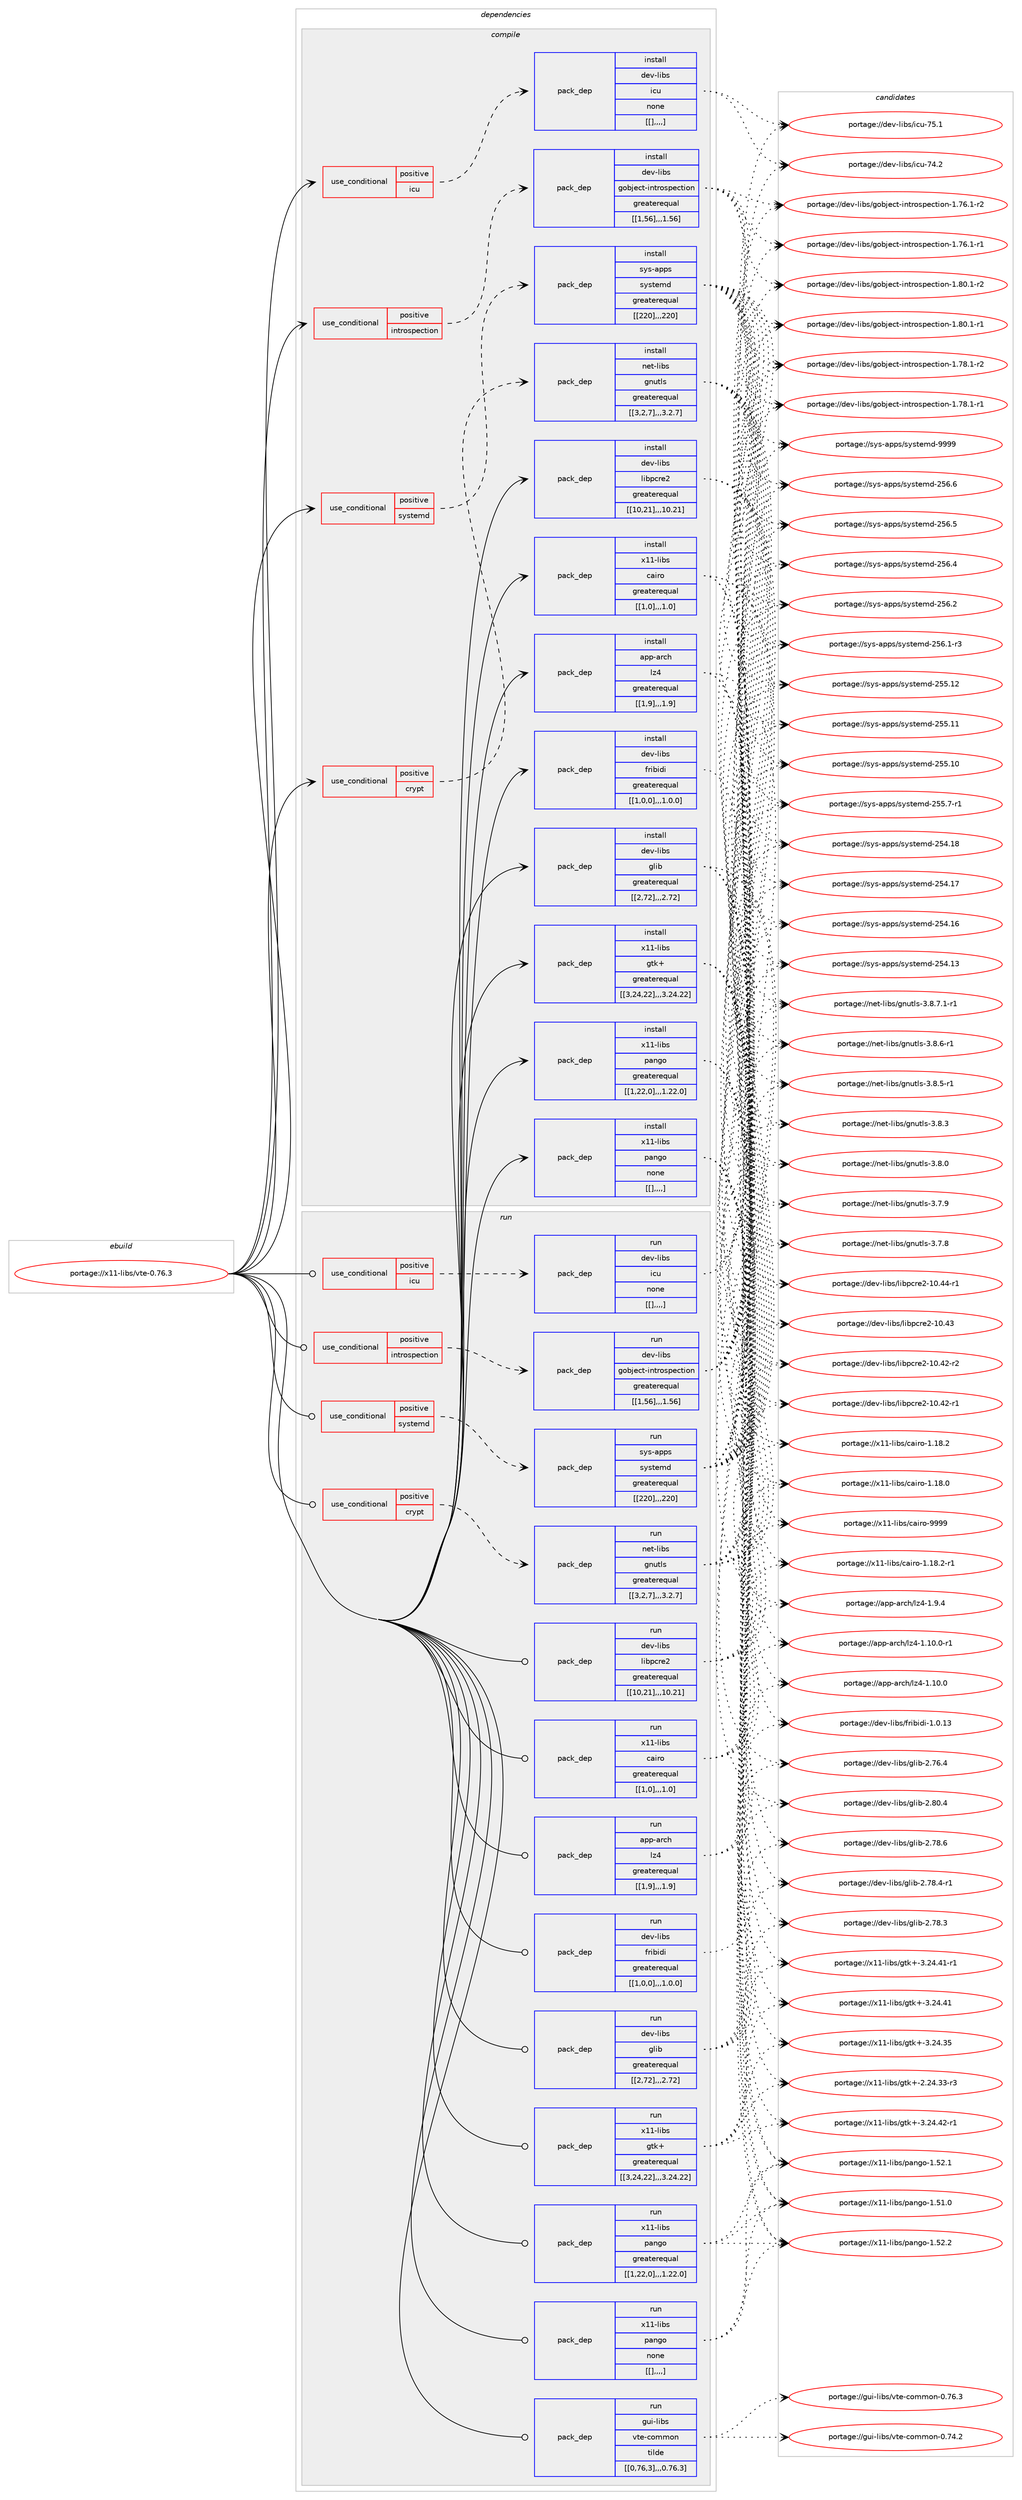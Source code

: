 digraph prolog {

# *************
# Graph options
# *************

newrank=true;
concentrate=true;
compound=true;
graph [rankdir=LR,fontname=Helvetica,fontsize=10,ranksep=1.5];#, ranksep=2.5, nodesep=0.2];
edge  [arrowhead=vee];
node  [fontname=Helvetica,fontsize=10];

# **********
# The ebuild
# **********

subgraph cluster_leftcol {
color=gray;
label=<<i>ebuild</i>>;
id [label="portage://x11-libs/vte-0.76.3", color=red, width=4, href="../x11-libs/vte-0.76.3.svg"];
}

# ****************
# The dependencies
# ****************

subgraph cluster_midcol {
color=gray;
label=<<i>dependencies</i>>;
subgraph cluster_compile {
fillcolor="#eeeeee";
style=filled;
label=<<i>compile</i>>;
subgraph cond11473 {
dependency32632 [label=<<TABLE BORDER="0" CELLBORDER="1" CELLSPACING="0" CELLPADDING="4"><TR><TD ROWSPAN="3" CELLPADDING="10">use_conditional</TD></TR><TR><TD>positive</TD></TR><TR><TD>crypt</TD></TR></TABLE>>, shape=none, color=red];
subgraph pack20931 {
dependency32633 [label=<<TABLE BORDER="0" CELLBORDER="1" CELLSPACING="0" CELLPADDING="4" WIDTH="220"><TR><TD ROWSPAN="6" CELLPADDING="30">pack_dep</TD></TR><TR><TD WIDTH="110">install</TD></TR><TR><TD>net-libs</TD></TR><TR><TD>gnutls</TD></TR><TR><TD>greaterequal</TD></TR><TR><TD>[[3,2,7],,,3.2.7]</TD></TR></TABLE>>, shape=none, color=blue];
}
dependency32632:e -> dependency32633:w [weight=20,style="dashed",arrowhead="vee"];
}
id:e -> dependency32632:w [weight=20,style="solid",arrowhead="vee"];
subgraph cond11474 {
dependency32634 [label=<<TABLE BORDER="0" CELLBORDER="1" CELLSPACING="0" CELLPADDING="4"><TR><TD ROWSPAN="3" CELLPADDING="10">use_conditional</TD></TR><TR><TD>positive</TD></TR><TR><TD>icu</TD></TR></TABLE>>, shape=none, color=red];
subgraph pack20932 {
dependency32635 [label=<<TABLE BORDER="0" CELLBORDER="1" CELLSPACING="0" CELLPADDING="4" WIDTH="220"><TR><TD ROWSPAN="6" CELLPADDING="30">pack_dep</TD></TR><TR><TD WIDTH="110">install</TD></TR><TR><TD>dev-libs</TD></TR><TR><TD>icu</TD></TR><TR><TD>none</TD></TR><TR><TD>[[],,,,]</TD></TR></TABLE>>, shape=none, color=blue];
}
dependency32634:e -> dependency32635:w [weight=20,style="dashed",arrowhead="vee"];
}
id:e -> dependency32634:w [weight=20,style="solid",arrowhead="vee"];
subgraph cond11475 {
dependency32636 [label=<<TABLE BORDER="0" CELLBORDER="1" CELLSPACING="0" CELLPADDING="4"><TR><TD ROWSPAN="3" CELLPADDING="10">use_conditional</TD></TR><TR><TD>positive</TD></TR><TR><TD>introspection</TD></TR></TABLE>>, shape=none, color=red];
subgraph pack20933 {
dependency32637 [label=<<TABLE BORDER="0" CELLBORDER="1" CELLSPACING="0" CELLPADDING="4" WIDTH="220"><TR><TD ROWSPAN="6" CELLPADDING="30">pack_dep</TD></TR><TR><TD WIDTH="110">install</TD></TR><TR><TD>dev-libs</TD></TR><TR><TD>gobject-introspection</TD></TR><TR><TD>greaterequal</TD></TR><TR><TD>[[1,56],,,1.56]</TD></TR></TABLE>>, shape=none, color=blue];
}
dependency32636:e -> dependency32637:w [weight=20,style="dashed",arrowhead="vee"];
}
id:e -> dependency32636:w [weight=20,style="solid",arrowhead="vee"];
subgraph cond11476 {
dependency32638 [label=<<TABLE BORDER="0" CELLBORDER="1" CELLSPACING="0" CELLPADDING="4"><TR><TD ROWSPAN="3" CELLPADDING="10">use_conditional</TD></TR><TR><TD>positive</TD></TR><TR><TD>systemd</TD></TR></TABLE>>, shape=none, color=red];
subgraph pack20934 {
dependency32639 [label=<<TABLE BORDER="0" CELLBORDER="1" CELLSPACING="0" CELLPADDING="4" WIDTH="220"><TR><TD ROWSPAN="6" CELLPADDING="30">pack_dep</TD></TR><TR><TD WIDTH="110">install</TD></TR><TR><TD>sys-apps</TD></TR><TR><TD>systemd</TD></TR><TR><TD>greaterequal</TD></TR><TR><TD>[[220],,,220]</TD></TR></TABLE>>, shape=none, color=blue];
}
dependency32638:e -> dependency32639:w [weight=20,style="dashed",arrowhead="vee"];
}
id:e -> dependency32638:w [weight=20,style="solid",arrowhead="vee"];
subgraph pack20935 {
dependency32640 [label=<<TABLE BORDER="0" CELLBORDER="1" CELLSPACING="0" CELLPADDING="4" WIDTH="220"><TR><TD ROWSPAN="6" CELLPADDING="30">pack_dep</TD></TR><TR><TD WIDTH="110">install</TD></TR><TR><TD>app-arch</TD></TR><TR><TD>lz4</TD></TR><TR><TD>greaterequal</TD></TR><TR><TD>[[1,9],,,1.9]</TD></TR></TABLE>>, shape=none, color=blue];
}
id:e -> dependency32640:w [weight=20,style="solid",arrowhead="vee"];
subgraph pack20936 {
dependency32641 [label=<<TABLE BORDER="0" CELLBORDER="1" CELLSPACING="0" CELLPADDING="4" WIDTH="220"><TR><TD ROWSPAN="6" CELLPADDING="30">pack_dep</TD></TR><TR><TD WIDTH="110">install</TD></TR><TR><TD>dev-libs</TD></TR><TR><TD>fribidi</TD></TR><TR><TD>greaterequal</TD></TR><TR><TD>[[1,0,0],,,1.0.0]</TD></TR></TABLE>>, shape=none, color=blue];
}
id:e -> dependency32641:w [weight=20,style="solid",arrowhead="vee"];
subgraph pack20937 {
dependency32642 [label=<<TABLE BORDER="0" CELLBORDER="1" CELLSPACING="0" CELLPADDING="4" WIDTH="220"><TR><TD ROWSPAN="6" CELLPADDING="30">pack_dep</TD></TR><TR><TD WIDTH="110">install</TD></TR><TR><TD>dev-libs</TD></TR><TR><TD>glib</TD></TR><TR><TD>greaterequal</TD></TR><TR><TD>[[2,72],,,2.72]</TD></TR></TABLE>>, shape=none, color=blue];
}
id:e -> dependency32642:w [weight=20,style="solid",arrowhead="vee"];
subgraph pack20938 {
dependency32643 [label=<<TABLE BORDER="0" CELLBORDER="1" CELLSPACING="0" CELLPADDING="4" WIDTH="220"><TR><TD ROWSPAN="6" CELLPADDING="30">pack_dep</TD></TR><TR><TD WIDTH="110">install</TD></TR><TR><TD>dev-libs</TD></TR><TR><TD>libpcre2</TD></TR><TR><TD>greaterequal</TD></TR><TR><TD>[[10,21],,,10.21]</TD></TR></TABLE>>, shape=none, color=blue];
}
id:e -> dependency32643:w [weight=20,style="solid",arrowhead="vee"];
subgraph pack20939 {
dependency32644 [label=<<TABLE BORDER="0" CELLBORDER="1" CELLSPACING="0" CELLPADDING="4" WIDTH="220"><TR><TD ROWSPAN="6" CELLPADDING="30">pack_dep</TD></TR><TR><TD WIDTH="110">install</TD></TR><TR><TD>x11-libs</TD></TR><TR><TD>cairo</TD></TR><TR><TD>greaterequal</TD></TR><TR><TD>[[1,0],,,1.0]</TD></TR></TABLE>>, shape=none, color=blue];
}
id:e -> dependency32644:w [weight=20,style="solid",arrowhead="vee"];
subgraph pack20940 {
dependency32645 [label=<<TABLE BORDER="0" CELLBORDER="1" CELLSPACING="0" CELLPADDING="4" WIDTH="220"><TR><TD ROWSPAN="6" CELLPADDING="30">pack_dep</TD></TR><TR><TD WIDTH="110">install</TD></TR><TR><TD>x11-libs</TD></TR><TR><TD>gtk+</TD></TR><TR><TD>greaterequal</TD></TR><TR><TD>[[3,24,22],,,3.24.22]</TD></TR></TABLE>>, shape=none, color=blue];
}
id:e -> dependency32645:w [weight=20,style="solid",arrowhead="vee"];
subgraph pack20941 {
dependency32646 [label=<<TABLE BORDER="0" CELLBORDER="1" CELLSPACING="0" CELLPADDING="4" WIDTH="220"><TR><TD ROWSPAN="6" CELLPADDING="30">pack_dep</TD></TR><TR><TD WIDTH="110">install</TD></TR><TR><TD>x11-libs</TD></TR><TR><TD>pango</TD></TR><TR><TD>greaterequal</TD></TR><TR><TD>[[1,22,0],,,1.22.0]</TD></TR></TABLE>>, shape=none, color=blue];
}
id:e -> dependency32646:w [weight=20,style="solid",arrowhead="vee"];
subgraph pack20942 {
dependency32647 [label=<<TABLE BORDER="0" CELLBORDER="1" CELLSPACING="0" CELLPADDING="4" WIDTH="220"><TR><TD ROWSPAN="6" CELLPADDING="30">pack_dep</TD></TR><TR><TD WIDTH="110">install</TD></TR><TR><TD>x11-libs</TD></TR><TR><TD>pango</TD></TR><TR><TD>none</TD></TR><TR><TD>[[],,,,]</TD></TR></TABLE>>, shape=none, color=blue];
}
id:e -> dependency32647:w [weight=20,style="solid",arrowhead="vee"];
}
subgraph cluster_compileandrun {
fillcolor="#eeeeee";
style=filled;
label=<<i>compile and run</i>>;
}
subgraph cluster_run {
fillcolor="#eeeeee";
style=filled;
label=<<i>run</i>>;
subgraph cond11477 {
dependency32648 [label=<<TABLE BORDER="0" CELLBORDER="1" CELLSPACING="0" CELLPADDING="4"><TR><TD ROWSPAN="3" CELLPADDING="10">use_conditional</TD></TR><TR><TD>positive</TD></TR><TR><TD>crypt</TD></TR></TABLE>>, shape=none, color=red];
subgraph pack20943 {
dependency32649 [label=<<TABLE BORDER="0" CELLBORDER="1" CELLSPACING="0" CELLPADDING="4" WIDTH="220"><TR><TD ROWSPAN="6" CELLPADDING="30">pack_dep</TD></TR><TR><TD WIDTH="110">run</TD></TR><TR><TD>net-libs</TD></TR><TR><TD>gnutls</TD></TR><TR><TD>greaterequal</TD></TR><TR><TD>[[3,2,7],,,3.2.7]</TD></TR></TABLE>>, shape=none, color=blue];
}
dependency32648:e -> dependency32649:w [weight=20,style="dashed",arrowhead="vee"];
}
id:e -> dependency32648:w [weight=20,style="solid",arrowhead="odot"];
subgraph cond11478 {
dependency32650 [label=<<TABLE BORDER="0" CELLBORDER="1" CELLSPACING="0" CELLPADDING="4"><TR><TD ROWSPAN="3" CELLPADDING="10">use_conditional</TD></TR><TR><TD>positive</TD></TR><TR><TD>icu</TD></TR></TABLE>>, shape=none, color=red];
subgraph pack20944 {
dependency32651 [label=<<TABLE BORDER="0" CELLBORDER="1" CELLSPACING="0" CELLPADDING="4" WIDTH="220"><TR><TD ROWSPAN="6" CELLPADDING="30">pack_dep</TD></TR><TR><TD WIDTH="110">run</TD></TR><TR><TD>dev-libs</TD></TR><TR><TD>icu</TD></TR><TR><TD>none</TD></TR><TR><TD>[[],,,,]</TD></TR></TABLE>>, shape=none, color=blue];
}
dependency32650:e -> dependency32651:w [weight=20,style="dashed",arrowhead="vee"];
}
id:e -> dependency32650:w [weight=20,style="solid",arrowhead="odot"];
subgraph cond11479 {
dependency32652 [label=<<TABLE BORDER="0" CELLBORDER="1" CELLSPACING="0" CELLPADDING="4"><TR><TD ROWSPAN="3" CELLPADDING="10">use_conditional</TD></TR><TR><TD>positive</TD></TR><TR><TD>introspection</TD></TR></TABLE>>, shape=none, color=red];
subgraph pack20945 {
dependency32653 [label=<<TABLE BORDER="0" CELLBORDER="1" CELLSPACING="0" CELLPADDING="4" WIDTH="220"><TR><TD ROWSPAN="6" CELLPADDING="30">pack_dep</TD></TR><TR><TD WIDTH="110">run</TD></TR><TR><TD>dev-libs</TD></TR><TR><TD>gobject-introspection</TD></TR><TR><TD>greaterequal</TD></TR><TR><TD>[[1,56],,,1.56]</TD></TR></TABLE>>, shape=none, color=blue];
}
dependency32652:e -> dependency32653:w [weight=20,style="dashed",arrowhead="vee"];
}
id:e -> dependency32652:w [weight=20,style="solid",arrowhead="odot"];
subgraph cond11480 {
dependency32654 [label=<<TABLE BORDER="0" CELLBORDER="1" CELLSPACING="0" CELLPADDING="4"><TR><TD ROWSPAN="3" CELLPADDING="10">use_conditional</TD></TR><TR><TD>positive</TD></TR><TR><TD>systemd</TD></TR></TABLE>>, shape=none, color=red];
subgraph pack20946 {
dependency32655 [label=<<TABLE BORDER="0" CELLBORDER="1" CELLSPACING="0" CELLPADDING="4" WIDTH="220"><TR><TD ROWSPAN="6" CELLPADDING="30">pack_dep</TD></TR><TR><TD WIDTH="110">run</TD></TR><TR><TD>sys-apps</TD></TR><TR><TD>systemd</TD></TR><TR><TD>greaterequal</TD></TR><TR><TD>[[220],,,220]</TD></TR></TABLE>>, shape=none, color=blue];
}
dependency32654:e -> dependency32655:w [weight=20,style="dashed",arrowhead="vee"];
}
id:e -> dependency32654:w [weight=20,style="solid",arrowhead="odot"];
subgraph pack20947 {
dependency32656 [label=<<TABLE BORDER="0" CELLBORDER="1" CELLSPACING="0" CELLPADDING="4" WIDTH="220"><TR><TD ROWSPAN="6" CELLPADDING="30">pack_dep</TD></TR><TR><TD WIDTH="110">run</TD></TR><TR><TD>app-arch</TD></TR><TR><TD>lz4</TD></TR><TR><TD>greaterequal</TD></TR><TR><TD>[[1,9],,,1.9]</TD></TR></TABLE>>, shape=none, color=blue];
}
id:e -> dependency32656:w [weight=20,style="solid",arrowhead="odot"];
subgraph pack20948 {
dependency32657 [label=<<TABLE BORDER="0" CELLBORDER="1" CELLSPACING="0" CELLPADDING="4" WIDTH="220"><TR><TD ROWSPAN="6" CELLPADDING="30">pack_dep</TD></TR><TR><TD WIDTH="110">run</TD></TR><TR><TD>dev-libs</TD></TR><TR><TD>fribidi</TD></TR><TR><TD>greaterequal</TD></TR><TR><TD>[[1,0,0],,,1.0.0]</TD></TR></TABLE>>, shape=none, color=blue];
}
id:e -> dependency32657:w [weight=20,style="solid",arrowhead="odot"];
subgraph pack20949 {
dependency32658 [label=<<TABLE BORDER="0" CELLBORDER="1" CELLSPACING="0" CELLPADDING="4" WIDTH="220"><TR><TD ROWSPAN="6" CELLPADDING="30">pack_dep</TD></TR><TR><TD WIDTH="110">run</TD></TR><TR><TD>dev-libs</TD></TR><TR><TD>glib</TD></TR><TR><TD>greaterequal</TD></TR><TR><TD>[[2,72],,,2.72]</TD></TR></TABLE>>, shape=none, color=blue];
}
id:e -> dependency32658:w [weight=20,style="solid",arrowhead="odot"];
subgraph pack20950 {
dependency32659 [label=<<TABLE BORDER="0" CELLBORDER="1" CELLSPACING="0" CELLPADDING="4" WIDTH="220"><TR><TD ROWSPAN="6" CELLPADDING="30">pack_dep</TD></TR><TR><TD WIDTH="110">run</TD></TR><TR><TD>dev-libs</TD></TR><TR><TD>libpcre2</TD></TR><TR><TD>greaterequal</TD></TR><TR><TD>[[10,21],,,10.21]</TD></TR></TABLE>>, shape=none, color=blue];
}
id:e -> dependency32659:w [weight=20,style="solid",arrowhead="odot"];
subgraph pack20951 {
dependency32660 [label=<<TABLE BORDER="0" CELLBORDER="1" CELLSPACING="0" CELLPADDING="4" WIDTH="220"><TR><TD ROWSPAN="6" CELLPADDING="30">pack_dep</TD></TR><TR><TD WIDTH="110">run</TD></TR><TR><TD>gui-libs</TD></TR><TR><TD>vte-common</TD></TR><TR><TD>tilde</TD></TR><TR><TD>[[0,76,3],,,0.76.3]</TD></TR></TABLE>>, shape=none, color=blue];
}
id:e -> dependency32660:w [weight=20,style="solid",arrowhead="odot"];
subgraph pack20952 {
dependency32661 [label=<<TABLE BORDER="0" CELLBORDER="1" CELLSPACING="0" CELLPADDING="4" WIDTH="220"><TR><TD ROWSPAN="6" CELLPADDING="30">pack_dep</TD></TR><TR><TD WIDTH="110">run</TD></TR><TR><TD>x11-libs</TD></TR><TR><TD>cairo</TD></TR><TR><TD>greaterequal</TD></TR><TR><TD>[[1,0],,,1.0]</TD></TR></TABLE>>, shape=none, color=blue];
}
id:e -> dependency32661:w [weight=20,style="solid",arrowhead="odot"];
subgraph pack20953 {
dependency32662 [label=<<TABLE BORDER="0" CELLBORDER="1" CELLSPACING="0" CELLPADDING="4" WIDTH="220"><TR><TD ROWSPAN="6" CELLPADDING="30">pack_dep</TD></TR><TR><TD WIDTH="110">run</TD></TR><TR><TD>x11-libs</TD></TR><TR><TD>gtk+</TD></TR><TR><TD>greaterequal</TD></TR><TR><TD>[[3,24,22],,,3.24.22]</TD></TR></TABLE>>, shape=none, color=blue];
}
id:e -> dependency32662:w [weight=20,style="solid",arrowhead="odot"];
subgraph pack20954 {
dependency32663 [label=<<TABLE BORDER="0" CELLBORDER="1" CELLSPACING="0" CELLPADDING="4" WIDTH="220"><TR><TD ROWSPAN="6" CELLPADDING="30">pack_dep</TD></TR><TR><TD WIDTH="110">run</TD></TR><TR><TD>x11-libs</TD></TR><TR><TD>pango</TD></TR><TR><TD>greaterequal</TD></TR><TR><TD>[[1,22,0],,,1.22.0]</TD></TR></TABLE>>, shape=none, color=blue];
}
id:e -> dependency32663:w [weight=20,style="solid",arrowhead="odot"];
subgraph pack20955 {
dependency32664 [label=<<TABLE BORDER="0" CELLBORDER="1" CELLSPACING="0" CELLPADDING="4" WIDTH="220"><TR><TD ROWSPAN="6" CELLPADDING="30">pack_dep</TD></TR><TR><TD WIDTH="110">run</TD></TR><TR><TD>x11-libs</TD></TR><TR><TD>pango</TD></TR><TR><TD>none</TD></TR><TR><TD>[[],,,,]</TD></TR></TABLE>>, shape=none, color=blue];
}
id:e -> dependency32664:w [weight=20,style="solid",arrowhead="odot"];
}
}

# **************
# The candidates
# **************

subgraph cluster_choices {
rank=same;
color=gray;
label=<<i>candidates</i>>;

subgraph choice20931 {
color=black;
nodesep=1;
choice11010111645108105981154710311011711610811545514656465546494511449 [label="portage://net-libs/gnutls-3.8.7.1-r1", color=red, width=4,href="../net-libs/gnutls-3.8.7.1-r1.svg"];
choice1101011164510810598115471031101171161081154551465646544511449 [label="portage://net-libs/gnutls-3.8.6-r1", color=red, width=4,href="../net-libs/gnutls-3.8.6-r1.svg"];
choice1101011164510810598115471031101171161081154551465646534511449 [label="portage://net-libs/gnutls-3.8.5-r1", color=red, width=4,href="../net-libs/gnutls-3.8.5-r1.svg"];
choice110101116451081059811547103110117116108115455146564651 [label="portage://net-libs/gnutls-3.8.3", color=red, width=4,href="../net-libs/gnutls-3.8.3.svg"];
choice110101116451081059811547103110117116108115455146564648 [label="portage://net-libs/gnutls-3.8.0", color=red, width=4,href="../net-libs/gnutls-3.8.0.svg"];
choice110101116451081059811547103110117116108115455146554657 [label="portage://net-libs/gnutls-3.7.9", color=red, width=4,href="../net-libs/gnutls-3.7.9.svg"];
choice110101116451081059811547103110117116108115455146554656 [label="portage://net-libs/gnutls-3.7.8", color=red, width=4,href="../net-libs/gnutls-3.7.8.svg"];
dependency32633:e -> choice11010111645108105981154710311011711610811545514656465546494511449:w [style=dotted,weight="100"];
dependency32633:e -> choice1101011164510810598115471031101171161081154551465646544511449:w [style=dotted,weight="100"];
dependency32633:e -> choice1101011164510810598115471031101171161081154551465646534511449:w [style=dotted,weight="100"];
dependency32633:e -> choice110101116451081059811547103110117116108115455146564651:w [style=dotted,weight="100"];
dependency32633:e -> choice110101116451081059811547103110117116108115455146564648:w [style=dotted,weight="100"];
dependency32633:e -> choice110101116451081059811547103110117116108115455146554657:w [style=dotted,weight="100"];
dependency32633:e -> choice110101116451081059811547103110117116108115455146554656:w [style=dotted,weight="100"];
}
subgraph choice20932 {
color=black;
nodesep=1;
choice100101118451081059811547105991174555534649 [label="portage://dev-libs/icu-75.1", color=red, width=4,href="../dev-libs/icu-75.1.svg"];
choice100101118451081059811547105991174555524650 [label="portage://dev-libs/icu-74.2", color=red, width=4,href="../dev-libs/icu-74.2.svg"];
dependency32635:e -> choice100101118451081059811547105991174555534649:w [style=dotted,weight="100"];
dependency32635:e -> choice100101118451081059811547105991174555524650:w [style=dotted,weight="100"];
}
subgraph choice20933 {
color=black;
nodesep=1;
choice10010111845108105981154710311198106101991164510511011611411111511210199116105111110454946564846494511450 [label="portage://dev-libs/gobject-introspection-1.80.1-r2", color=red, width=4,href="../dev-libs/gobject-introspection-1.80.1-r2.svg"];
choice10010111845108105981154710311198106101991164510511011611411111511210199116105111110454946564846494511449 [label="portage://dev-libs/gobject-introspection-1.80.1-r1", color=red, width=4,href="../dev-libs/gobject-introspection-1.80.1-r1.svg"];
choice10010111845108105981154710311198106101991164510511011611411111511210199116105111110454946555646494511450 [label="portage://dev-libs/gobject-introspection-1.78.1-r2", color=red, width=4,href="../dev-libs/gobject-introspection-1.78.1-r2.svg"];
choice10010111845108105981154710311198106101991164510511011611411111511210199116105111110454946555646494511449 [label="portage://dev-libs/gobject-introspection-1.78.1-r1", color=red, width=4,href="../dev-libs/gobject-introspection-1.78.1-r1.svg"];
choice10010111845108105981154710311198106101991164510511011611411111511210199116105111110454946555446494511450 [label="portage://dev-libs/gobject-introspection-1.76.1-r2", color=red, width=4,href="../dev-libs/gobject-introspection-1.76.1-r2.svg"];
choice10010111845108105981154710311198106101991164510511011611411111511210199116105111110454946555446494511449 [label="portage://dev-libs/gobject-introspection-1.76.1-r1", color=red, width=4,href="../dev-libs/gobject-introspection-1.76.1-r1.svg"];
dependency32637:e -> choice10010111845108105981154710311198106101991164510511011611411111511210199116105111110454946564846494511450:w [style=dotted,weight="100"];
dependency32637:e -> choice10010111845108105981154710311198106101991164510511011611411111511210199116105111110454946564846494511449:w [style=dotted,weight="100"];
dependency32637:e -> choice10010111845108105981154710311198106101991164510511011611411111511210199116105111110454946555646494511450:w [style=dotted,weight="100"];
dependency32637:e -> choice10010111845108105981154710311198106101991164510511011611411111511210199116105111110454946555646494511449:w [style=dotted,weight="100"];
dependency32637:e -> choice10010111845108105981154710311198106101991164510511011611411111511210199116105111110454946555446494511450:w [style=dotted,weight="100"];
dependency32637:e -> choice10010111845108105981154710311198106101991164510511011611411111511210199116105111110454946555446494511449:w [style=dotted,weight="100"];
}
subgraph choice20934 {
color=black;
nodesep=1;
choice1151211154597112112115471151211151161011091004557575757 [label="portage://sys-apps/systemd-9999", color=red, width=4,href="../sys-apps/systemd-9999.svg"];
choice115121115459711211211547115121115116101109100455053544654 [label="portage://sys-apps/systemd-256.6", color=red, width=4,href="../sys-apps/systemd-256.6.svg"];
choice115121115459711211211547115121115116101109100455053544653 [label="portage://sys-apps/systemd-256.5", color=red, width=4,href="../sys-apps/systemd-256.5.svg"];
choice115121115459711211211547115121115116101109100455053544652 [label="portage://sys-apps/systemd-256.4", color=red, width=4,href="../sys-apps/systemd-256.4.svg"];
choice115121115459711211211547115121115116101109100455053544650 [label="portage://sys-apps/systemd-256.2", color=red, width=4,href="../sys-apps/systemd-256.2.svg"];
choice1151211154597112112115471151211151161011091004550535446494511451 [label="portage://sys-apps/systemd-256.1-r3", color=red, width=4,href="../sys-apps/systemd-256.1-r3.svg"];
choice11512111545971121121154711512111511610110910045505353464950 [label="portage://sys-apps/systemd-255.12", color=red, width=4,href="../sys-apps/systemd-255.12.svg"];
choice11512111545971121121154711512111511610110910045505353464949 [label="portage://sys-apps/systemd-255.11", color=red, width=4,href="../sys-apps/systemd-255.11.svg"];
choice11512111545971121121154711512111511610110910045505353464948 [label="portage://sys-apps/systemd-255.10", color=red, width=4,href="../sys-apps/systemd-255.10.svg"];
choice1151211154597112112115471151211151161011091004550535346554511449 [label="portage://sys-apps/systemd-255.7-r1", color=red, width=4,href="../sys-apps/systemd-255.7-r1.svg"];
choice11512111545971121121154711512111511610110910045505352464956 [label="portage://sys-apps/systemd-254.18", color=red, width=4,href="../sys-apps/systemd-254.18.svg"];
choice11512111545971121121154711512111511610110910045505352464955 [label="portage://sys-apps/systemd-254.17", color=red, width=4,href="../sys-apps/systemd-254.17.svg"];
choice11512111545971121121154711512111511610110910045505352464954 [label="portage://sys-apps/systemd-254.16", color=red, width=4,href="../sys-apps/systemd-254.16.svg"];
choice11512111545971121121154711512111511610110910045505352464951 [label="portage://sys-apps/systemd-254.13", color=red, width=4,href="../sys-apps/systemd-254.13.svg"];
dependency32639:e -> choice1151211154597112112115471151211151161011091004557575757:w [style=dotted,weight="100"];
dependency32639:e -> choice115121115459711211211547115121115116101109100455053544654:w [style=dotted,weight="100"];
dependency32639:e -> choice115121115459711211211547115121115116101109100455053544653:w [style=dotted,weight="100"];
dependency32639:e -> choice115121115459711211211547115121115116101109100455053544652:w [style=dotted,weight="100"];
dependency32639:e -> choice115121115459711211211547115121115116101109100455053544650:w [style=dotted,weight="100"];
dependency32639:e -> choice1151211154597112112115471151211151161011091004550535446494511451:w [style=dotted,weight="100"];
dependency32639:e -> choice11512111545971121121154711512111511610110910045505353464950:w [style=dotted,weight="100"];
dependency32639:e -> choice11512111545971121121154711512111511610110910045505353464949:w [style=dotted,weight="100"];
dependency32639:e -> choice11512111545971121121154711512111511610110910045505353464948:w [style=dotted,weight="100"];
dependency32639:e -> choice1151211154597112112115471151211151161011091004550535346554511449:w [style=dotted,weight="100"];
dependency32639:e -> choice11512111545971121121154711512111511610110910045505352464956:w [style=dotted,weight="100"];
dependency32639:e -> choice11512111545971121121154711512111511610110910045505352464955:w [style=dotted,weight="100"];
dependency32639:e -> choice11512111545971121121154711512111511610110910045505352464954:w [style=dotted,weight="100"];
dependency32639:e -> choice11512111545971121121154711512111511610110910045505352464951:w [style=dotted,weight="100"];
}
subgraph choice20935 {
color=black;
nodesep=1;
choice971121124597114991044710812252454946494846484511449 [label="portage://app-arch/lz4-1.10.0-r1", color=red, width=4,href="../app-arch/lz4-1.10.0-r1.svg"];
choice97112112459711499104471081225245494649484648 [label="portage://app-arch/lz4-1.10.0", color=red, width=4,href="../app-arch/lz4-1.10.0.svg"];
choice971121124597114991044710812252454946574652 [label="portage://app-arch/lz4-1.9.4", color=red, width=4,href="../app-arch/lz4-1.9.4.svg"];
dependency32640:e -> choice971121124597114991044710812252454946494846484511449:w [style=dotted,weight="100"];
dependency32640:e -> choice97112112459711499104471081225245494649484648:w [style=dotted,weight="100"];
dependency32640:e -> choice971121124597114991044710812252454946574652:w [style=dotted,weight="100"];
}
subgraph choice20936 {
color=black;
nodesep=1;
choice1001011184510810598115471021141059810510010545494648464951 [label="portage://dev-libs/fribidi-1.0.13", color=red, width=4,href="../dev-libs/fribidi-1.0.13.svg"];
dependency32641:e -> choice1001011184510810598115471021141059810510010545494648464951:w [style=dotted,weight="100"];
}
subgraph choice20937 {
color=black;
nodesep=1;
choice1001011184510810598115471031081059845504656484652 [label="portage://dev-libs/glib-2.80.4", color=red, width=4,href="../dev-libs/glib-2.80.4.svg"];
choice1001011184510810598115471031081059845504655564654 [label="portage://dev-libs/glib-2.78.6", color=red, width=4,href="../dev-libs/glib-2.78.6.svg"];
choice10010111845108105981154710310810598455046555646524511449 [label="portage://dev-libs/glib-2.78.4-r1", color=red, width=4,href="../dev-libs/glib-2.78.4-r1.svg"];
choice1001011184510810598115471031081059845504655564651 [label="portage://dev-libs/glib-2.78.3", color=red, width=4,href="../dev-libs/glib-2.78.3.svg"];
choice1001011184510810598115471031081059845504655544652 [label="portage://dev-libs/glib-2.76.4", color=red, width=4,href="../dev-libs/glib-2.76.4.svg"];
dependency32642:e -> choice1001011184510810598115471031081059845504656484652:w [style=dotted,weight="100"];
dependency32642:e -> choice1001011184510810598115471031081059845504655564654:w [style=dotted,weight="100"];
dependency32642:e -> choice10010111845108105981154710310810598455046555646524511449:w [style=dotted,weight="100"];
dependency32642:e -> choice1001011184510810598115471031081059845504655564651:w [style=dotted,weight="100"];
dependency32642:e -> choice1001011184510810598115471031081059845504655544652:w [style=dotted,weight="100"];
}
subgraph choice20938 {
color=black;
nodesep=1;
choice1001011184510810598115471081059811299114101504549484652524511449 [label="portage://dev-libs/libpcre2-10.44-r1", color=red, width=4,href="../dev-libs/libpcre2-10.44-r1.svg"];
choice100101118451081059811547108105981129911410150454948465251 [label="portage://dev-libs/libpcre2-10.43", color=red, width=4,href="../dev-libs/libpcre2-10.43.svg"];
choice1001011184510810598115471081059811299114101504549484652504511450 [label="portage://dev-libs/libpcre2-10.42-r2", color=red, width=4,href="../dev-libs/libpcre2-10.42-r2.svg"];
choice1001011184510810598115471081059811299114101504549484652504511449 [label="portage://dev-libs/libpcre2-10.42-r1", color=red, width=4,href="../dev-libs/libpcre2-10.42-r1.svg"];
dependency32643:e -> choice1001011184510810598115471081059811299114101504549484652524511449:w [style=dotted,weight="100"];
dependency32643:e -> choice100101118451081059811547108105981129911410150454948465251:w [style=dotted,weight="100"];
dependency32643:e -> choice1001011184510810598115471081059811299114101504549484652504511450:w [style=dotted,weight="100"];
dependency32643:e -> choice1001011184510810598115471081059811299114101504549484652504511449:w [style=dotted,weight="100"];
}
subgraph choice20939 {
color=black;
nodesep=1;
choice120494945108105981154799971051141114557575757 [label="portage://x11-libs/cairo-9999", color=red, width=4,href="../x11-libs/cairo-9999.svg"];
choice12049494510810598115479997105114111454946495646504511449 [label="portage://x11-libs/cairo-1.18.2-r1", color=red, width=4,href="../x11-libs/cairo-1.18.2-r1.svg"];
choice1204949451081059811547999710511411145494649564650 [label="portage://x11-libs/cairo-1.18.2", color=red, width=4,href="../x11-libs/cairo-1.18.2.svg"];
choice1204949451081059811547999710511411145494649564648 [label="portage://x11-libs/cairo-1.18.0", color=red, width=4,href="../x11-libs/cairo-1.18.0.svg"];
dependency32644:e -> choice120494945108105981154799971051141114557575757:w [style=dotted,weight="100"];
dependency32644:e -> choice12049494510810598115479997105114111454946495646504511449:w [style=dotted,weight="100"];
dependency32644:e -> choice1204949451081059811547999710511411145494649564650:w [style=dotted,weight="100"];
dependency32644:e -> choice1204949451081059811547999710511411145494649564648:w [style=dotted,weight="100"];
}
subgraph choice20940 {
color=black;
nodesep=1;
choice12049494510810598115471031161074345514650524652504511449 [label="portage://x11-libs/gtk+-3.24.42-r1", color=red, width=4,href="../x11-libs/gtk+-3.24.42-r1.svg"];
choice12049494510810598115471031161074345514650524652494511449 [label="portage://x11-libs/gtk+-3.24.41-r1", color=red, width=4,href="../x11-libs/gtk+-3.24.41-r1.svg"];
choice1204949451081059811547103116107434551465052465249 [label="portage://x11-libs/gtk+-3.24.41", color=red, width=4,href="../x11-libs/gtk+-3.24.41.svg"];
choice1204949451081059811547103116107434551465052465153 [label="portage://x11-libs/gtk+-3.24.35", color=red, width=4,href="../x11-libs/gtk+-3.24.35.svg"];
choice12049494510810598115471031161074345504650524651514511451 [label="portage://x11-libs/gtk+-2.24.33-r3", color=red, width=4,href="../x11-libs/gtk+-2.24.33-r3.svg"];
dependency32645:e -> choice12049494510810598115471031161074345514650524652504511449:w [style=dotted,weight="100"];
dependency32645:e -> choice12049494510810598115471031161074345514650524652494511449:w [style=dotted,weight="100"];
dependency32645:e -> choice1204949451081059811547103116107434551465052465249:w [style=dotted,weight="100"];
dependency32645:e -> choice1204949451081059811547103116107434551465052465153:w [style=dotted,weight="100"];
dependency32645:e -> choice12049494510810598115471031161074345504650524651514511451:w [style=dotted,weight="100"];
}
subgraph choice20941 {
color=black;
nodesep=1;
choice12049494510810598115471129711010311145494653504650 [label="portage://x11-libs/pango-1.52.2", color=red, width=4,href="../x11-libs/pango-1.52.2.svg"];
choice12049494510810598115471129711010311145494653504649 [label="portage://x11-libs/pango-1.52.1", color=red, width=4,href="../x11-libs/pango-1.52.1.svg"];
choice12049494510810598115471129711010311145494653494648 [label="portage://x11-libs/pango-1.51.0", color=red, width=4,href="../x11-libs/pango-1.51.0.svg"];
dependency32646:e -> choice12049494510810598115471129711010311145494653504650:w [style=dotted,weight="100"];
dependency32646:e -> choice12049494510810598115471129711010311145494653504649:w [style=dotted,weight="100"];
dependency32646:e -> choice12049494510810598115471129711010311145494653494648:w [style=dotted,weight="100"];
}
subgraph choice20942 {
color=black;
nodesep=1;
choice12049494510810598115471129711010311145494653504650 [label="portage://x11-libs/pango-1.52.2", color=red, width=4,href="../x11-libs/pango-1.52.2.svg"];
choice12049494510810598115471129711010311145494653504649 [label="portage://x11-libs/pango-1.52.1", color=red, width=4,href="../x11-libs/pango-1.52.1.svg"];
choice12049494510810598115471129711010311145494653494648 [label="portage://x11-libs/pango-1.51.0", color=red, width=4,href="../x11-libs/pango-1.51.0.svg"];
dependency32647:e -> choice12049494510810598115471129711010311145494653504650:w [style=dotted,weight="100"];
dependency32647:e -> choice12049494510810598115471129711010311145494653504649:w [style=dotted,weight="100"];
dependency32647:e -> choice12049494510810598115471129711010311145494653494648:w [style=dotted,weight="100"];
}
subgraph choice20943 {
color=black;
nodesep=1;
choice11010111645108105981154710311011711610811545514656465546494511449 [label="portage://net-libs/gnutls-3.8.7.1-r1", color=red, width=4,href="../net-libs/gnutls-3.8.7.1-r1.svg"];
choice1101011164510810598115471031101171161081154551465646544511449 [label="portage://net-libs/gnutls-3.8.6-r1", color=red, width=4,href="../net-libs/gnutls-3.8.6-r1.svg"];
choice1101011164510810598115471031101171161081154551465646534511449 [label="portage://net-libs/gnutls-3.8.5-r1", color=red, width=4,href="../net-libs/gnutls-3.8.5-r1.svg"];
choice110101116451081059811547103110117116108115455146564651 [label="portage://net-libs/gnutls-3.8.3", color=red, width=4,href="../net-libs/gnutls-3.8.3.svg"];
choice110101116451081059811547103110117116108115455146564648 [label="portage://net-libs/gnutls-3.8.0", color=red, width=4,href="../net-libs/gnutls-3.8.0.svg"];
choice110101116451081059811547103110117116108115455146554657 [label="portage://net-libs/gnutls-3.7.9", color=red, width=4,href="../net-libs/gnutls-3.7.9.svg"];
choice110101116451081059811547103110117116108115455146554656 [label="portage://net-libs/gnutls-3.7.8", color=red, width=4,href="../net-libs/gnutls-3.7.8.svg"];
dependency32649:e -> choice11010111645108105981154710311011711610811545514656465546494511449:w [style=dotted,weight="100"];
dependency32649:e -> choice1101011164510810598115471031101171161081154551465646544511449:w [style=dotted,weight="100"];
dependency32649:e -> choice1101011164510810598115471031101171161081154551465646534511449:w [style=dotted,weight="100"];
dependency32649:e -> choice110101116451081059811547103110117116108115455146564651:w [style=dotted,weight="100"];
dependency32649:e -> choice110101116451081059811547103110117116108115455146564648:w [style=dotted,weight="100"];
dependency32649:e -> choice110101116451081059811547103110117116108115455146554657:w [style=dotted,weight="100"];
dependency32649:e -> choice110101116451081059811547103110117116108115455146554656:w [style=dotted,weight="100"];
}
subgraph choice20944 {
color=black;
nodesep=1;
choice100101118451081059811547105991174555534649 [label="portage://dev-libs/icu-75.1", color=red, width=4,href="../dev-libs/icu-75.1.svg"];
choice100101118451081059811547105991174555524650 [label="portage://dev-libs/icu-74.2", color=red, width=4,href="../dev-libs/icu-74.2.svg"];
dependency32651:e -> choice100101118451081059811547105991174555534649:w [style=dotted,weight="100"];
dependency32651:e -> choice100101118451081059811547105991174555524650:w [style=dotted,weight="100"];
}
subgraph choice20945 {
color=black;
nodesep=1;
choice10010111845108105981154710311198106101991164510511011611411111511210199116105111110454946564846494511450 [label="portage://dev-libs/gobject-introspection-1.80.1-r2", color=red, width=4,href="../dev-libs/gobject-introspection-1.80.1-r2.svg"];
choice10010111845108105981154710311198106101991164510511011611411111511210199116105111110454946564846494511449 [label="portage://dev-libs/gobject-introspection-1.80.1-r1", color=red, width=4,href="../dev-libs/gobject-introspection-1.80.1-r1.svg"];
choice10010111845108105981154710311198106101991164510511011611411111511210199116105111110454946555646494511450 [label="portage://dev-libs/gobject-introspection-1.78.1-r2", color=red, width=4,href="../dev-libs/gobject-introspection-1.78.1-r2.svg"];
choice10010111845108105981154710311198106101991164510511011611411111511210199116105111110454946555646494511449 [label="portage://dev-libs/gobject-introspection-1.78.1-r1", color=red, width=4,href="../dev-libs/gobject-introspection-1.78.1-r1.svg"];
choice10010111845108105981154710311198106101991164510511011611411111511210199116105111110454946555446494511450 [label="portage://dev-libs/gobject-introspection-1.76.1-r2", color=red, width=4,href="../dev-libs/gobject-introspection-1.76.1-r2.svg"];
choice10010111845108105981154710311198106101991164510511011611411111511210199116105111110454946555446494511449 [label="portage://dev-libs/gobject-introspection-1.76.1-r1", color=red, width=4,href="../dev-libs/gobject-introspection-1.76.1-r1.svg"];
dependency32653:e -> choice10010111845108105981154710311198106101991164510511011611411111511210199116105111110454946564846494511450:w [style=dotted,weight="100"];
dependency32653:e -> choice10010111845108105981154710311198106101991164510511011611411111511210199116105111110454946564846494511449:w [style=dotted,weight="100"];
dependency32653:e -> choice10010111845108105981154710311198106101991164510511011611411111511210199116105111110454946555646494511450:w [style=dotted,weight="100"];
dependency32653:e -> choice10010111845108105981154710311198106101991164510511011611411111511210199116105111110454946555646494511449:w [style=dotted,weight="100"];
dependency32653:e -> choice10010111845108105981154710311198106101991164510511011611411111511210199116105111110454946555446494511450:w [style=dotted,weight="100"];
dependency32653:e -> choice10010111845108105981154710311198106101991164510511011611411111511210199116105111110454946555446494511449:w [style=dotted,weight="100"];
}
subgraph choice20946 {
color=black;
nodesep=1;
choice1151211154597112112115471151211151161011091004557575757 [label="portage://sys-apps/systemd-9999", color=red, width=4,href="../sys-apps/systemd-9999.svg"];
choice115121115459711211211547115121115116101109100455053544654 [label="portage://sys-apps/systemd-256.6", color=red, width=4,href="../sys-apps/systemd-256.6.svg"];
choice115121115459711211211547115121115116101109100455053544653 [label="portage://sys-apps/systemd-256.5", color=red, width=4,href="../sys-apps/systemd-256.5.svg"];
choice115121115459711211211547115121115116101109100455053544652 [label="portage://sys-apps/systemd-256.4", color=red, width=4,href="../sys-apps/systemd-256.4.svg"];
choice115121115459711211211547115121115116101109100455053544650 [label="portage://sys-apps/systemd-256.2", color=red, width=4,href="../sys-apps/systemd-256.2.svg"];
choice1151211154597112112115471151211151161011091004550535446494511451 [label="portage://sys-apps/systemd-256.1-r3", color=red, width=4,href="../sys-apps/systemd-256.1-r3.svg"];
choice11512111545971121121154711512111511610110910045505353464950 [label="portage://sys-apps/systemd-255.12", color=red, width=4,href="../sys-apps/systemd-255.12.svg"];
choice11512111545971121121154711512111511610110910045505353464949 [label="portage://sys-apps/systemd-255.11", color=red, width=4,href="../sys-apps/systemd-255.11.svg"];
choice11512111545971121121154711512111511610110910045505353464948 [label="portage://sys-apps/systemd-255.10", color=red, width=4,href="../sys-apps/systemd-255.10.svg"];
choice1151211154597112112115471151211151161011091004550535346554511449 [label="portage://sys-apps/systemd-255.7-r1", color=red, width=4,href="../sys-apps/systemd-255.7-r1.svg"];
choice11512111545971121121154711512111511610110910045505352464956 [label="portage://sys-apps/systemd-254.18", color=red, width=4,href="../sys-apps/systemd-254.18.svg"];
choice11512111545971121121154711512111511610110910045505352464955 [label="portage://sys-apps/systemd-254.17", color=red, width=4,href="../sys-apps/systemd-254.17.svg"];
choice11512111545971121121154711512111511610110910045505352464954 [label="portage://sys-apps/systemd-254.16", color=red, width=4,href="../sys-apps/systemd-254.16.svg"];
choice11512111545971121121154711512111511610110910045505352464951 [label="portage://sys-apps/systemd-254.13", color=red, width=4,href="../sys-apps/systemd-254.13.svg"];
dependency32655:e -> choice1151211154597112112115471151211151161011091004557575757:w [style=dotted,weight="100"];
dependency32655:e -> choice115121115459711211211547115121115116101109100455053544654:w [style=dotted,weight="100"];
dependency32655:e -> choice115121115459711211211547115121115116101109100455053544653:w [style=dotted,weight="100"];
dependency32655:e -> choice115121115459711211211547115121115116101109100455053544652:w [style=dotted,weight="100"];
dependency32655:e -> choice115121115459711211211547115121115116101109100455053544650:w [style=dotted,weight="100"];
dependency32655:e -> choice1151211154597112112115471151211151161011091004550535446494511451:w [style=dotted,weight="100"];
dependency32655:e -> choice11512111545971121121154711512111511610110910045505353464950:w [style=dotted,weight="100"];
dependency32655:e -> choice11512111545971121121154711512111511610110910045505353464949:w [style=dotted,weight="100"];
dependency32655:e -> choice11512111545971121121154711512111511610110910045505353464948:w [style=dotted,weight="100"];
dependency32655:e -> choice1151211154597112112115471151211151161011091004550535346554511449:w [style=dotted,weight="100"];
dependency32655:e -> choice11512111545971121121154711512111511610110910045505352464956:w [style=dotted,weight="100"];
dependency32655:e -> choice11512111545971121121154711512111511610110910045505352464955:w [style=dotted,weight="100"];
dependency32655:e -> choice11512111545971121121154711512111511610110910045505352464954:w [style=dotted,weight="100"];
dependency32655:e -> choice11512111545971121121154711512111511610110910045505352464951:w [style=dotted,weight="100"];
}
subgraph choice20947 {
color=black;
nodesep=1;
choice971121124597114991044710812252454946494846484511449 [label="portage://app-arch/lz4-1.10.0-r1", color=red, width=4,href="../app-arch/lz4-1.10.0-r1.svg"];
choice97112112459711499104471081225245494649484648 [label="portage://app-arch/lz4-1.10.0", color=red, width=4,href="../app-arch/lz4-1.10.0.svg"];
choice971121124597114991044710812252454946574652 [label="portage://app-arch/lz4-1.9.4", color=red, width=4,href="../app-arch/lz4-1.9.4.svg"];
dependency32656:e -> choice971121124597114991044710812252454946494846484511449:w [style=dotted,weight="100"];
dependency32656:e -> choice97112112459711499104471081225245494649484648:w [style=dotted,weight="100"];
dependency32656:e -> choice971121124597114991044710812252454946574652:w [style=dotted,weight="100"];
}
subgraph choice20948 {
color=black;
nodesep=1;
choice1001011184510810598115471021141059810510010545494648464951 [label="portage://dev-libs/fribidi-1.0.13", color=red, width=4,href="../dev-libs/fribidi-1.0.13.svg"];
dependency32657:e -> choice1001011184510810598115471021141059810510010545494648464951:w [style=dotted,weight="100"];
}
subgraph choice20949 {
color=black;
nodesep=1;
choice1001011184510810598115471031081059845504656484652 [label="portage://dev-libs/glib-2.80.4", color=red, width=4,href="../dev-libs/glib-2.80.4.svg"];
choice1001011184510810598115471031081059845504655564654 [label="portage://dev-libs/glib-2.78.6", color=red, width=4,href="../dev-libs/glib-2.78.6.svg"];
choice10010111845108105981154710310810598455046555646524511449 [label="portage://dev-libs/glib-2.78.4-r1", color=red, width=4,href="../dev-libs/glib-2.78.4-r1.svg"];
choice1001011184510810598115471031081059845504655564651 [label="portage://dev-libs/glib-2.78.3", color=red, width=4,href="../dev-libs/glib-2.78.3.svg"];
choice1001011184510810598115471031081059845504655544652 [label="portage://dev-libs/glib-2.76.4", color=red, width=4,href="../dev-libs/glib-2.76.4.svg"];
dependency32658:e -> choice1001011184510810598115471031081059845504656484652:w [style=dotted,weight="100"];
dependency32658:e -> choice1001011184510810598115471031081059845504655564654:w [style=dotted,weight="100"];
dependency32658:e -> choice10010111845108105981154710310810598455046555646524511449:w [style=dotted,weight="100"];
dependency32658:e -> choice1001011184510810598115471031081059845504655564651:w [style=dotted,weight="100"];
dependency32658:e -> choice1001011184510810598115471031081059845504655544652:w [style=dotted,weight="100"];
}
subgraph choice20950 {
color=black;
nodesep=1;
choice1001011184510810598115471081059811299114101504549484652524511449 [label="portage://dev-libs/libpcre2-10.44-r1", color=red, width=4,href="../dev-libs/libpcre2-10.44-r1.svg"];
choice100101118451081059811547108105981129911410150454948465251 [label="portage://dev-libs/libpcre2-10.43", color=red, width=4,href="../dev-libs/libpcre2-10.43.svg"];
choice1001011184510810598115471081059811299114101504549484652504511450 [label="portage://dev-libs/libpcre2-10.42-r2", color=red, width=4,href="../dev-libs/libpcre2-10.42-r2.svg"];
choice1001011184510810598115471081059811299114101504549484652504511449 [label="portage://dev-libs/libpcre2-10.42-r1", color=red, width=4,href="../dev-libs/libpcre2-10.42-r1.svg"];
dependency32659:e -> choice1001011184510810598115471081059811299114101504549484652524511449:w [style=dotted,weight="100"];
dependency32659:e -> choice100101118451081059811547108105981129911410150454948465251:w [style=dotted,weight="100"];
dependency32659:e -> choice1001011184510810598115471081059811299114101504549484652504511450:w [style=dotted,weight="100"];
dependency32659:e -> choice1001011184510810598115471081059811299114101504549484652504511449:w [style=dotted,weight="100"];
}
subgraph choice20951 {
color=black;
nodesep=1;
choice103117105451081059811547118116101459911110910911111045484655544651 [label="portage://gui-libs/vte-common-0.76.3", color=red, width=4,href="../gui-libs/vte-common-0.76.3.svg"];
choice103117105451081059811547118116101459911110910911111045484655524650 [label="portage://gui-libs/vte-common-0.74.2", color=red, width=4,href="../gui-libs/vte-common-0.74.2.svg"];
dependency32660:e -> choice103117105451081059811547118116101459911110910911111045484655544651:w [style=dotted,weight="100"];
dependency32660:e -> choice103117105451081059811547118116101459911110910911111045484655524650:w [style=dotted,weight="100"];
}
subgraph choice20952 {
color=black;
nodesep=1;
choice120494945108105981154799971051141114557575757 [label="portage://x11-libs/cairo-9999", color=red, width=4,href="../x11-libs/cairo-9999.svg"];
choice12049494510810598115479997105114111454946495646504511449 [label="portage://x11-libs/cairo-1.18.2-r1", color=red, width=4,href="../x11-libs/cairo-1.18.2-r1.svg"];
choice1204949451081059811547999710511411145494649564650 [label="portage://x11-libs/cairo-1.18.2", color=red, width=4,href="../x11-libs/cairo-1.18.2.svg"];
choice1204949451081059811547999710511411145494649564648 [label="portage://x11-libs/cairo-1.18.0", color=red, width=4,href="../x11-libs/cairo-1.18.0.svg"];
dependency32661:e -> choice120494945108105981154799971051141114557575757:w [style=dotted,weight="100"];
dependency32661:e -> choice12049494510810598115479997105114111454946495646504511449:w [style=dotted,weight="100"];
dependency32661:e -> choice1204949451081059811547999710511411145494649564650:w [style=dotted,weight="100"];
dependency32661:e -> choice1204949451081059811547999710511411145494649564648:w [style=dotted,weight="100"];
}
subgraph choice20953 {
color=black;
nodesep=1;
choice12049494510810598115471031161074345514650524652504511449 [label="portage://x11-libs/gtk+-3.24.42-r1", color=red, width=4,href="../x11-libs/gtk+-3.24.42-r1.svg"];
choice12049494510810598115471031161074345514650524652494511449 [label="portage://x11-libs/gtk+-3.24.41-r1", color=red, width=4,href="../x11-libs/gtk+-3.24.41-r1.svg"];
choice1204949451081059811547103116107434551465052465249 [label="portage://x11-libs/gtk+-3.24.41", color=red, width=4,href="../x11-libs/gtk+-3.24.41.svg"];
choice1204949451081059811547103116107434551465052465153 [label="portage://x11-libs/gtk+-3.24.35", color=red, width=4,href="../x11-libs/gtk+-3.24.35.svg"];
choice12049494510810598115471031161074345504650524651514511451 [label="portage://x11-libs/gtk+-2.24.33-r3", color=red, width=4,href="../x11-libs/gtk+-2.24.33-r3.svg"];
dependency32662:e -> choice12049494510810598115471031161074345514650524652504511449:w [style=dotted,weight="100"];
dependency32662:e -> choice12049494510810598115471031161074345514650524652494511449:w [style=dotted,weight="100"];
dependency32662:e -> choice1204949451081059811547103116107434551465052465249:w [style=dotted,weight="100"];
dependency32662:e -> choice1204949451081059811547103116107434551465052465153:w [style=dotted,weight="100"];
dependency32662:e -> choice12049494510810598115471031161074345504650524651514511451:w [style=dotted,weight="100"];
}
subgraph choice20954 {
color=black;
nodesep=1;
choice12049494510810598115471129711010311145494653504650 [label="portage://x11-libs/pango-1.52.2", color=red, width=4,href="../x11-libs/pango-1.52.2.svg"];
choice12049494510810598115471129711010311145494653504649 [label="portage://x11-libs/pango-1.52.1", color=red, width=4,href="../x11-libs/pango-1.52.1.svg"];
choice12049494510810598115471129711010311145494653494648 [label="portage://x11-libs/pango-1.51.0", color=red, width=4,href="../x11-libs/pango-1.51.0.svg"];
dependency32663:e -> choice12049494510810598115471129711010311145494653504650:w [style=dotted,weight="100"];
dependency32663:e -> choice12049494510810598115471129711010311145494653504649:w [style=dotted,weight="100"];
dependency32663:e -> choice12049494510810598115471129711010311145494653494648:w [style=dotted,weight="100"];
}
subgraph choice20955 {
color=black;
nodesep=1;
choice12049494510810598115471129711010311145494653504650 [label="portage://x11-libs/pango-1.52.2", color=red, width=4,href="../x11-libs/pango-1.52.2.svg"];
choice12049494510810598115471129711010311145494653504649 [label="portage://x11-libs/pango-1.52.1", color=red, width=4,href="../x11-libs/pango-1.52.1.svg"];
choice12049494510810598115471129711010311145494653494648 [label="portage://x11-libs/pango-1.51.0", color=red, width=4,href="../x11-libs/pango-1.51.0.svg"];
dependency32664:e -> choice12049494510810598115471129711010311145494653504650:w [style=dotted,weight="100"];
dependency32664:e -> choice12049494510810598115471129711010311145494653504649:w [style=dotted,weight="100"];
dependency32664:e -> choice12049494510810598115471129711010311145494653494648:w [style=dotted,weight="100"];
}
}

}
